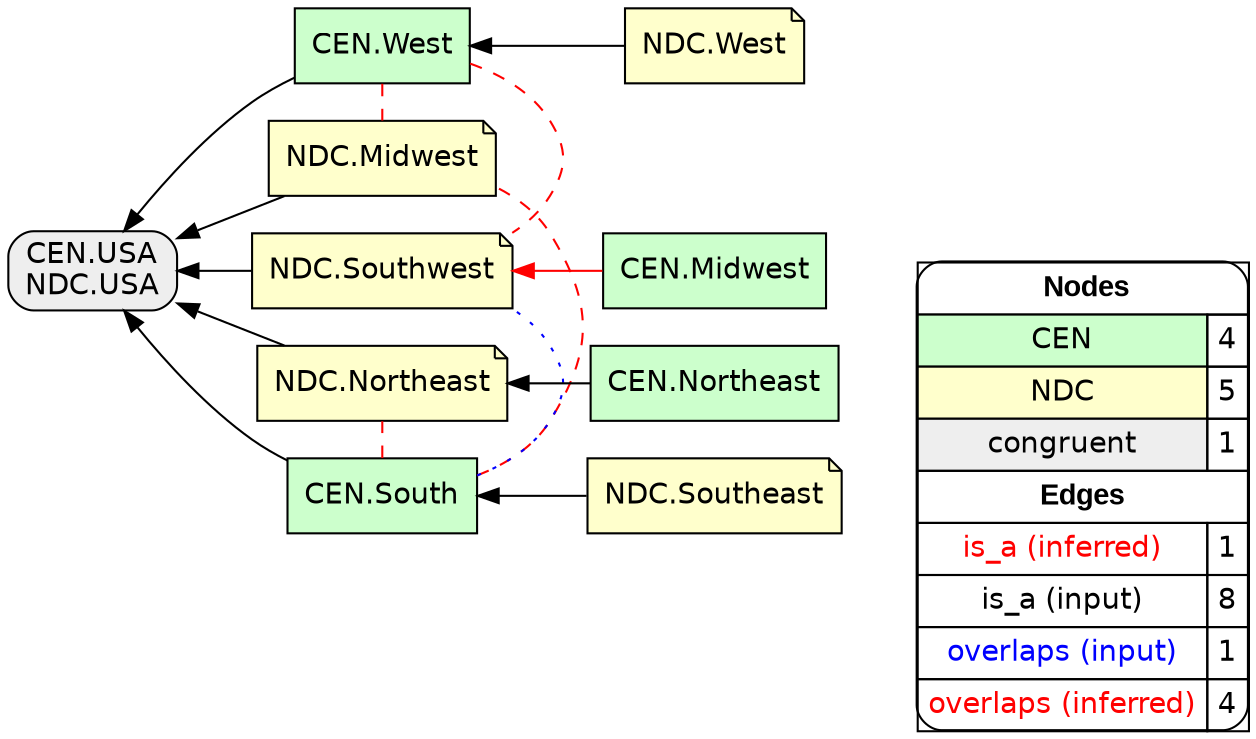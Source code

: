 digraph{
rankdir=RL
node[shape=box style=filled fillcolor="#CCFFCC" fontname="helvetica"] 
"CEN.South"
"CEN.Midwest"
"CEN.West"
"CEN.Northeast"
node[shape=note style=filled fillcolor="#FFFFCC" fontname="helvetica"] 
"NDC.Northeast"
"NDC.Midwest"
"NDC.Southwest"
"NDC.Southeast"
"NDC.West"
node[shape=box style="filled,rounded" fillcolor="#EEEEEE" fontname="helvetica"] 
"CEN.USA\nNDC.USA"
edge[arrowhead=normal style=solid color="#FF0000" constraint=true penwidth=1]
"CEN.Midwest" -> "NDC.Southwest"
edge[arrowhead=normal style=dotted color="#000000" constraint=true penwidth=1]
edge[arrowhead=normal style=solid color="#000000" constraint=true penwidth=1]
"NDC.Northeast" -> "CEN.USA\nNDC.USA"
"NDC.Southeast" -> "CEN.South"
"NDC.Midwest" -> "CEN.USA\nNDC.USA"
"CEN.Northeast" -> "NDC.Northeast"
"CEN.South" -> "CEN.USA\nNDC.USA"
"CEN.West" -> "CEN.USA\nNDC.USA"
"NDC.Southwest" -> "CEN.USA\nNDC.USA"
"NDC.West" -> "CEN.West"
edge[arrowhead=none style=dotted color="#0000FF" constraint=false penwidth=1]
"CEN.South" -> "NDC.Southwest"
edge[arrowhead=none style=dashed color="#FF0000" constraint=false penwidth=1]
"CEN.South" -> "NDC.Midwest"
"CEN.West" -> "NDC.Midwest"
"CEN.West" -> "NDC.Southwest"
"CEN.South" -> "NDC.Northeast"
node[shape=box] 
{rank=source Legend [fillcolor= white margin=0 label=< 
 <TABLE BORDER="0" CELLBORDER="1" CELLSPACING="0" CELLPADDING="4"> 
<TR> <TD COLSPAN="2"><font face="Arial Black"> Nodes</font></TD> </TR> 
<TR> 
 <TD bgcolor="#CCFFCC" fontname="helvetica">CEN</TD> 
 <TD>4</TD> 
 </TR> 
<TR> 
 <TD bgcolor="#FFFFCC" fontname="helvetica">NDC</TD> 
 <TD>5</TD> 
 </TR> 
<TR> 
 <TD bgcolor="#EEEEEE" fontname="helvetica">congruent</TD> 
 <TD>1</TD> 
 </TR> 
<TR> <TD COLSPAN="2"><font face = "Arial Black"> Edges </font></TD> </TR> 
<TR> 
 <TD><font color ="#FF0000">is_a (inferred)</font></TD><TD>1</TD>
</TR>
<TR> 
 <TD><font color ="#000000">is_a (input)</font></TD><TD>8</TD>
</TR>
<TR> 
 <TD><font color ="#0000FF">overlaps (input)</font></TD><TD>1</TD>
</TR>
<TR> 
 <TD><font color ="#FF0000">overlaps (inferred)</font></TD><TD>4</TD>
</TR>
</TABLE> 
 >] } 
}